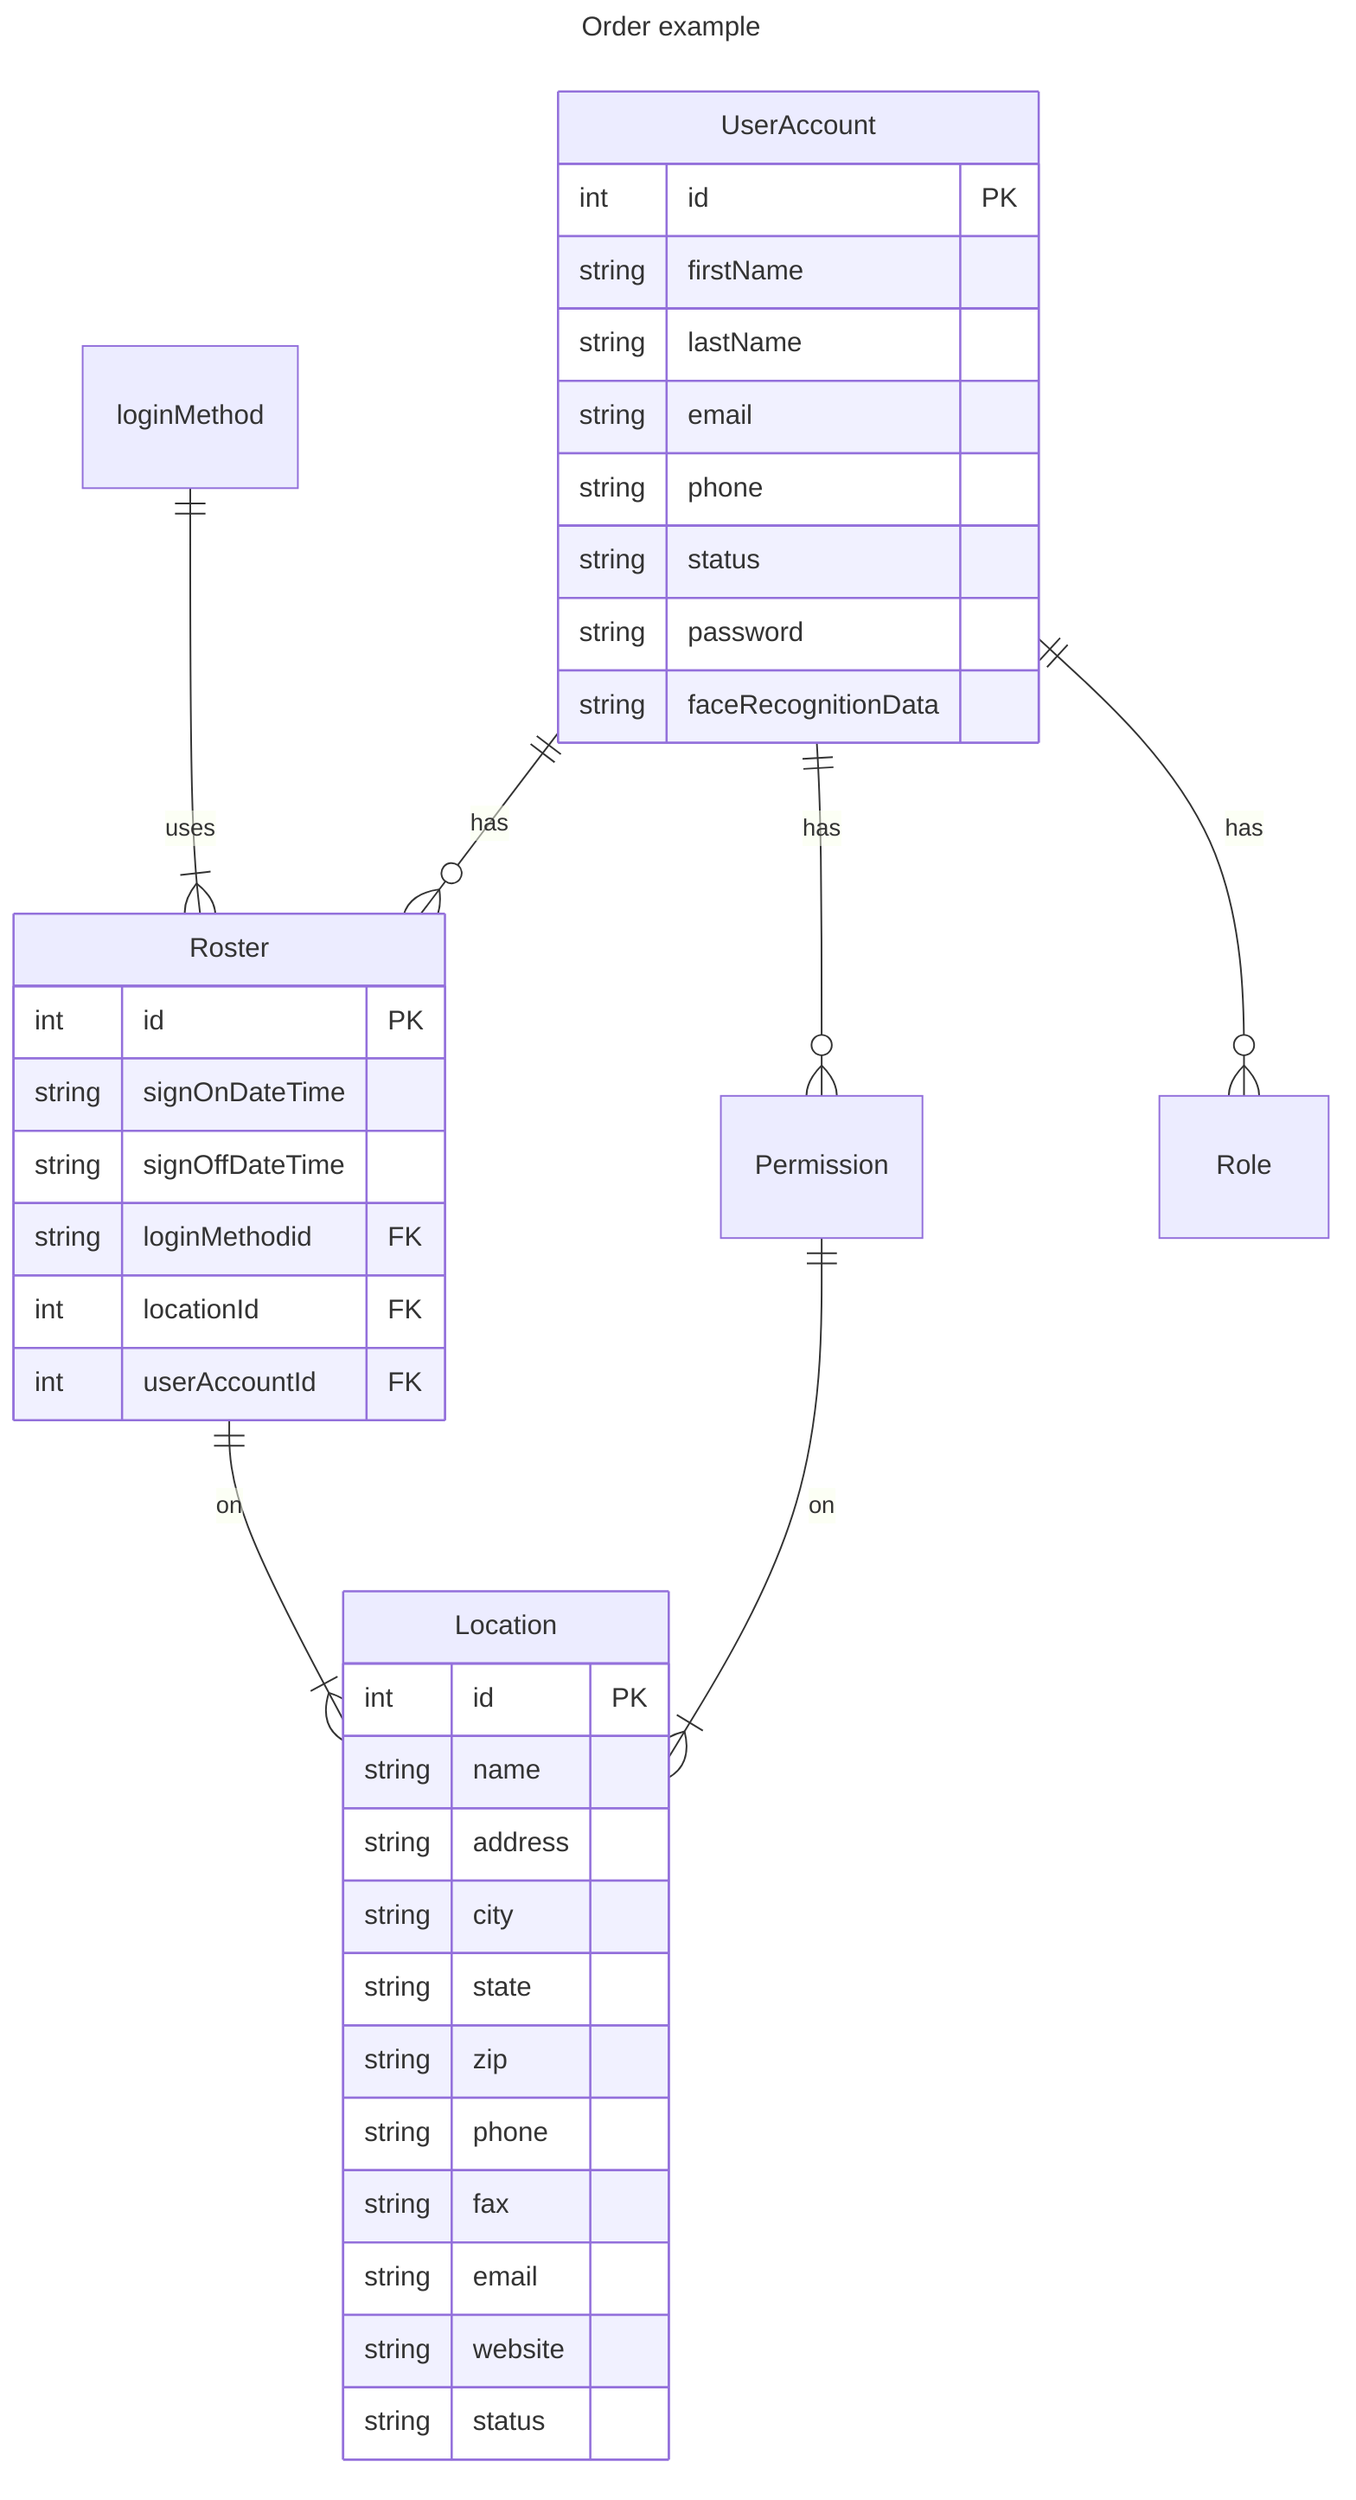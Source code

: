 ---
title: Order example
---
erDiagram
    UserAccount ||--o{ Roster : has
    UserAccount ||--o{ Permission : has
    UserAccount ||--o{ Role : has
    Roster ||--|{ Location : on
    Permission ||--|{ Location : on
    loginMethod ||--|{ Roster : uses
    Roster{
        int id PK
        string signOnDateTime
        string signOffDateTime
        string loginMethodid FK
        int locationId FK
        int userAccountId FK

    }
    Location{
        int id PK
        string name
        string address
        string city
        string state
        string zip
        string phone
        string fax
        string email
        string website
        string status
    }
    UserAccount{
        int id PK
        string firstName
        string lastName
        string email
        string phone
        string status
        string password
        string faceRecognitionData
    }